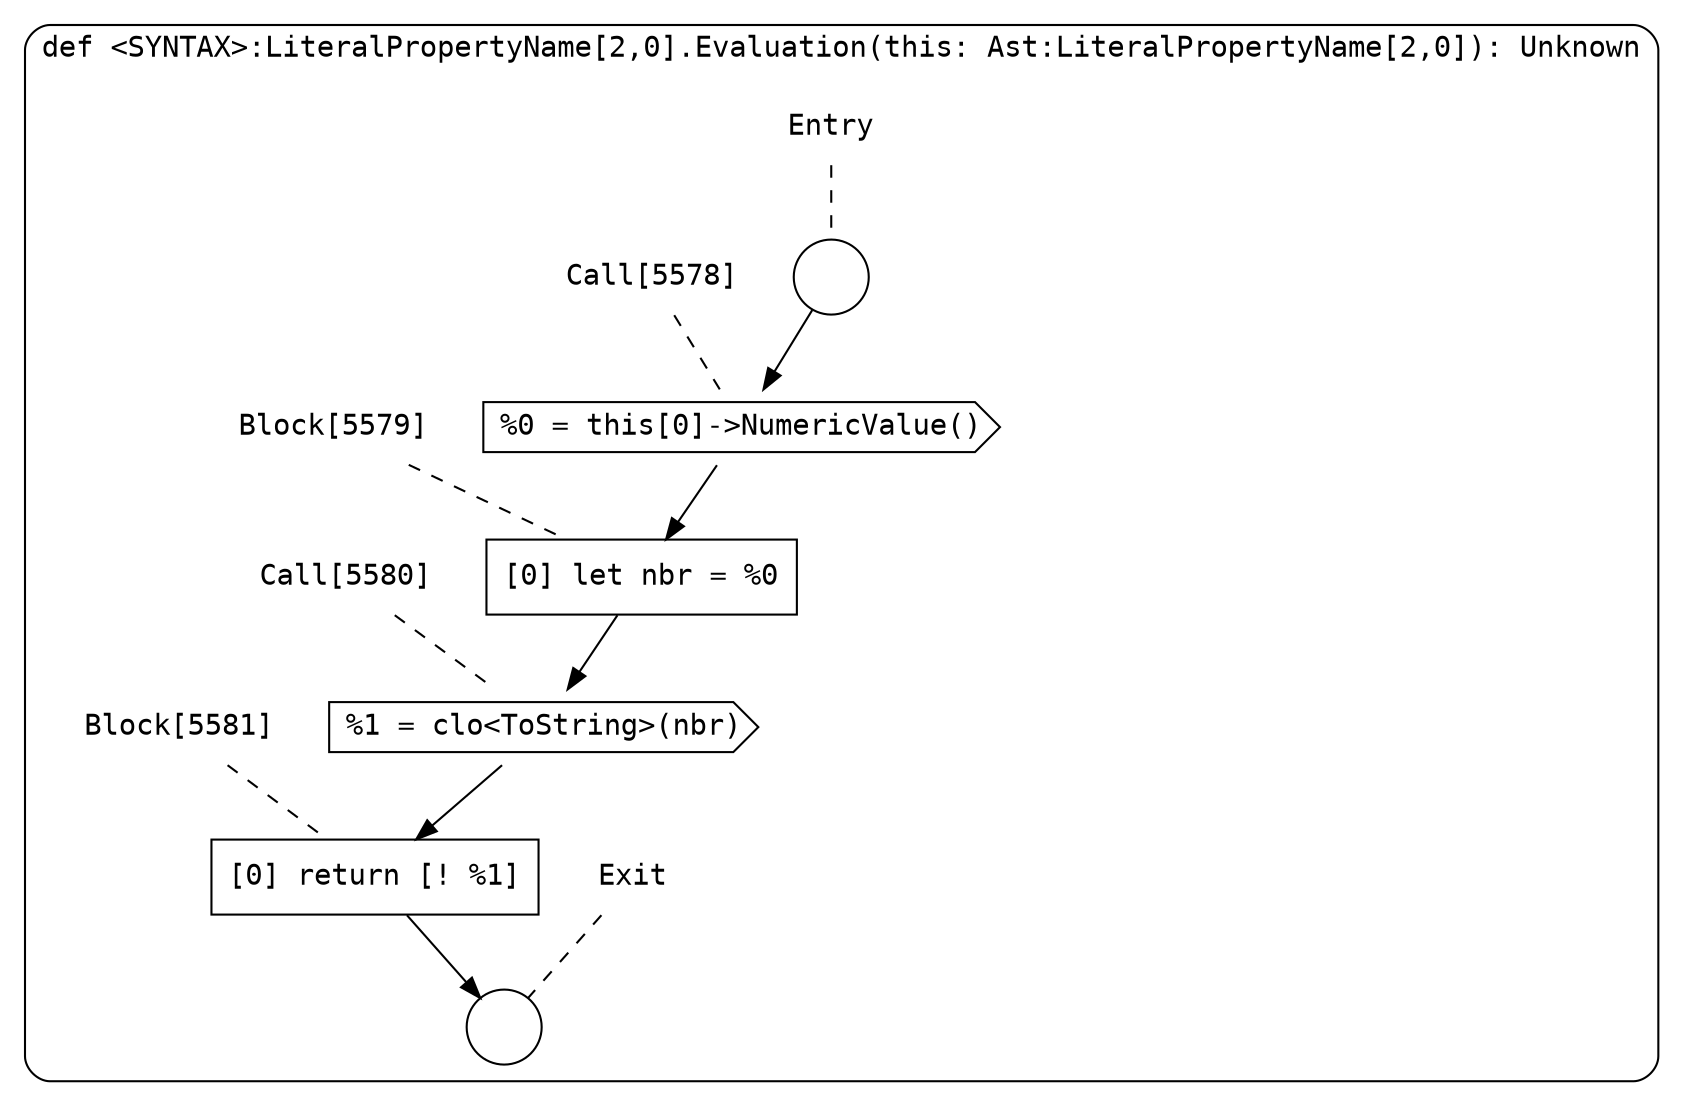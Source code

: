 digraph {
  graph [fontname = "Consolas"]
  node [fontname = "Consolas"]
  edge [fontname = "Consolas"]
  subgraph cluster1230 {
    label = "def <SYNTAX>:LiteralPropertyName[2,0].Evaluation(this: Ast:LiteralPropertyName[2,0]): Unknown"
    style = rounded
    cluster1230_entry_name [shape=none, label=<<font color="black">Entry</font>>]
    cluster1230_entry_name -> cluster1230_entry [arrowhead=none, color="black", style=dashed]
    cluster1230_entry [shape=circle label=" " color="black" fillcolor="white" style=filled]
    cluster1230_entry -> node5578 [color="black"]
    cluster1230_exit_name [shape=none, label=<<font color="black">Exit</font>>]
    cluster1230_exit_name -> cluster1230_exit [arrowhead=none, color="black", style=dashed]
    cluster1230_exit [shape=circle label=" " color="black" fillcolor="white" style=filled]
    node5578_name [shape=none, label=<<font color="black">Call[5578]</font>>]
    node5578_name -> node5578 [arrowhead=none, color="black", style=dashed]
    node5578 [shape=cds, label=<<font color="black">%0 = this[0]-&gt;NumericValue()</font>> color="black" fillcolor="white", style=filled]
    node5578 -> node5579 [color="black"]
    node5579_name [shape=none, label=<<font color="black">Block[5579]</font>>]
    node5579_name -> node5579 [arrowhead=none, color="black", style=dashed]
    node5579 [shape=box, label=<<font color="black">[0] let nbr = %0<BR ALIGN="LEFT"/></font>> color="black" fillcolor="white", style=filled]
    node5579 -> node5580 [color="black"]
    node5580_name [shape=none, label=<<font color="black">Call[5580]</font>>]
    node5580_name -> node5580 [arrowhead=none, color="black", style=dashed]
    node5580 [shape=cds, label=<<font color="black">%1 = clo&lt;ToString&gt;(nbr)</font>> color="black" fillcolor="white", style=filled]
    node5580 -> node5581 [color="black"]
    node5581_name [shape=none, label=<<font color="black">Block[5581]</font>>]
    node5581_name -> node5581 [arrowhead=none, color="black", style=dashed]
    node5581 [shape=box, label=<<font color="black">[0] return [! %1]<BR ALIGN="LEFT"/></font>> color="black" fillcolor="white", style=filled]
    node5581 -> cluster1230_exit [color="black"]
  }
}